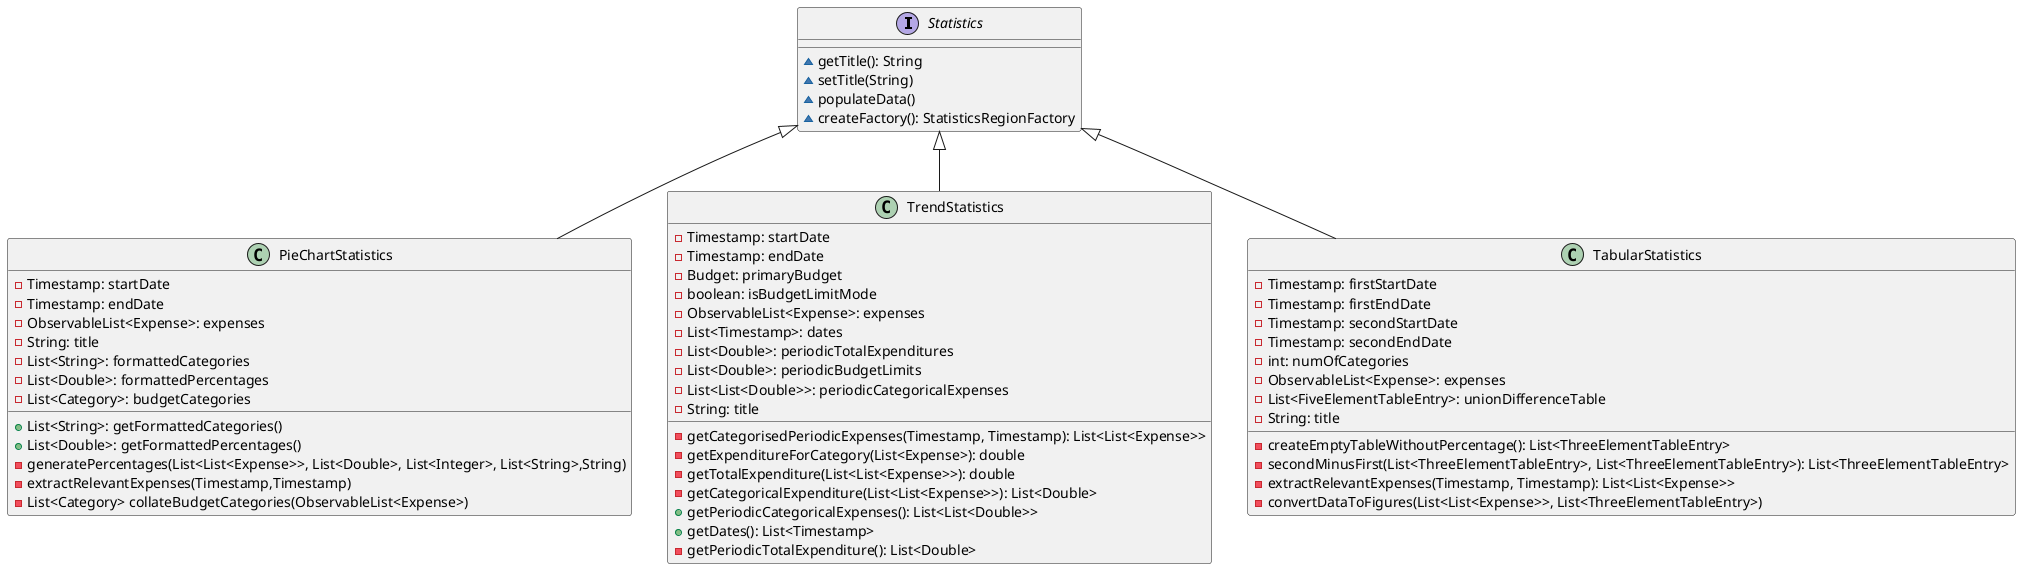 @startuml



interface Statistics {
~getTitle(): String
~setTitle(String)
~populateData()
~createFactory(): StatisticsRegionFactory
}



class PieChartStatistics {
-Timestamp: startDate
-Timestamp: endDate
-ObservableList<Expense>: expenses
-String: title
-List<String>: formattedCategories
-List<Double>: formattedPercentages
-List<Category>: budgetCategories

+List<String>: getFormattedCategories()
+List<Double>: getFormattedPercentages()
-generatePercentages(List<List<Expense>>, List<Double>, List<Integer>, List<String>,String)
-extractRelevantExpenses(Timestamp,Timestamp)
-List<Category> collateBudgetCategories(ObservableList<Expense>)
}




class TrendStatistics {
-Timestamp: startDate
-Timestamp: endDate
-Budget: primaryBudget
-boolean: isBudgetLimitMode
-ObservableList<Expense>: expenses
-List<Timestamp>: dates
-List<Double>: periodicTotalExpenditures
-List<Double>: periodicBudgetLimits
-List<List<Double>>: periodicCategoricalExpenses
-String: title

-getCategorisedPeriodicExpenses(Timestamp, Timestamp): List<List<Expense>>
-getExpenditureForCategory(List<Expense>): double
-getTotalExpenditure(List<List<Expense>>): double
-getCategoricalExpenditure(List<List<Expense>>): List<Double>
+getPeriodicCategoricalExpenses(): List<List<Double>>
+getDates(): List<Timestamp>
-getPeriodicTotalExpenditure(): List<Double>
}

class TabularStatistics {
-Timestamp: firstStartDate
-Timestamp: firstEndDate
-Timestamp: secondStartDate
-Timestamp: secondEndDate
-int: numOfCategories
-ObservableList<Expense>: expenses
-List<FiveElementTableEntry>: unionDifferenceTable
-String: title
-createEmptyTableWithoutPercentage(): List<ThreeElementTableEntry>
-secondMinusFirst(List<ThreeElementTableEntry>, List<ThreeElementTableEntry>): List<ThreeElementTableEntry>
-extractRelevantExpenses(Timestamp, Timestamp): List<List<Expense>>
-convertDataToFigures(List<List<Expense>>, List<ThreeElementTableEntry>)
}


Statistics <|-- PieChartStatistics
Statistics <|-- TabularStatistics
Statistics <|-- TrendStatistics

@enduml



